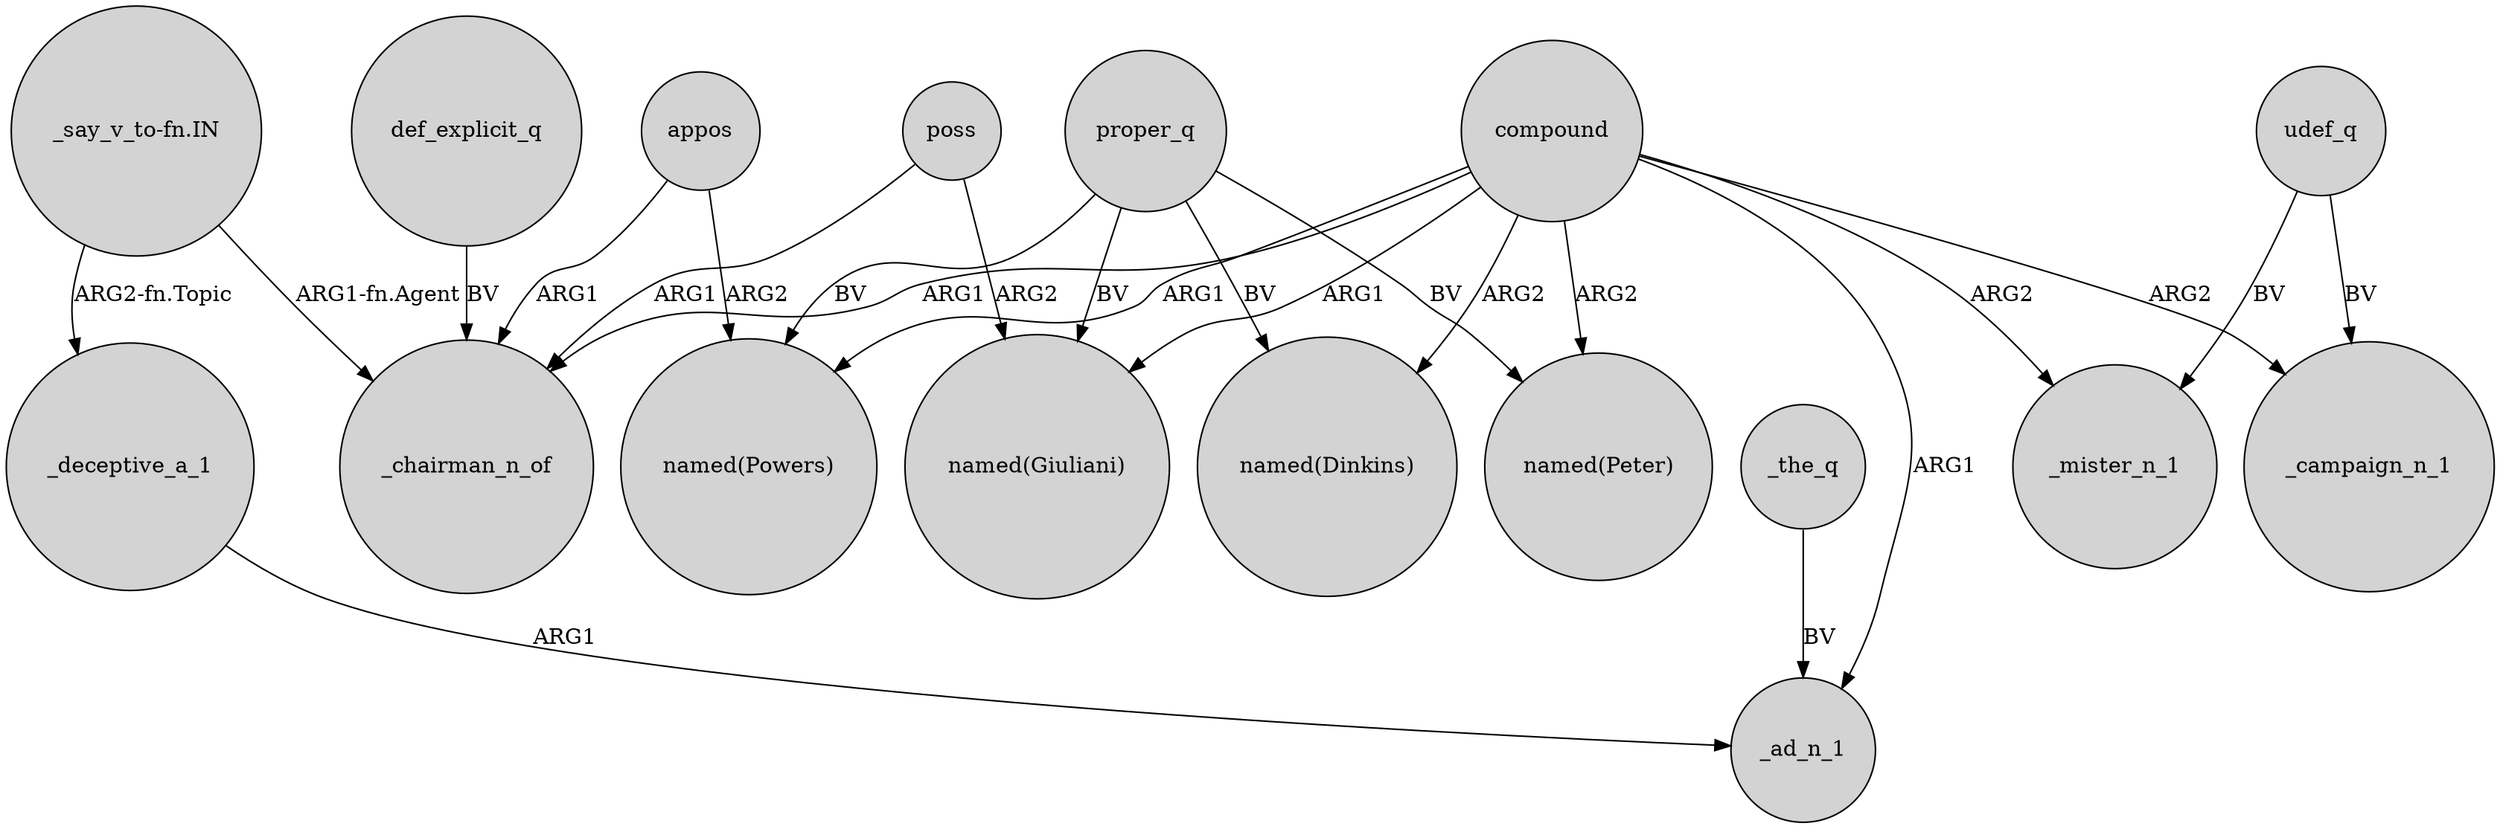 digraph {
	node [shape=circle style=filled]
	compound -> _chairman_n_of [label=ARG1]
	appos -> _chairman_n_of [label=ARG1]
	"_say_v_to-fn.IN" -> _chairman_n_of [label="ARG1-fn.Agent"]
	compound -> _mister_n_1 [label=ARG2]
	proper_q -> "named(Giuliani)" [label=BV]
	udef_q -> _mister_n_1 [label=BV]
	udef_q -> _campaign_n_1 [label=BV]
	poss -> "named(Giuliani)" [label=ARG2]
	compound -> "named(Dinkins)" [label=ARG2]
	compound -> "named(Giuliani)" [label=ARG1]
	proper_q -> "named(Peter)" [label=BV]
	compound -> _ad_n_1 [label=ARG1]
	proper_q -> "named(Powers)" [label=BV]
	compound -> "named(Peter)" [label=ARG2]
	_the_q -> _ad_n_1 [label=BV]
	_deceptive_a_1 -> _ad_n_1 [label=ARG1]
	"_say_v_to-fn.IN" -> _deceptive_a_1 [label="ARG2-fn.Topic"]
	appos -> "named(Powers)" [label=ARG2]
	def_explicit_q -> _chairman_n_of [label=BV]
	compound -> "named(Powers)" [label=ARG1]
	compound -> _campaign_n_1 [label=ARG2]
	proper_q -> "named(Dinkins)" [label=BV]
	poss -> _chairman_n_of [label=ARG1]
}
